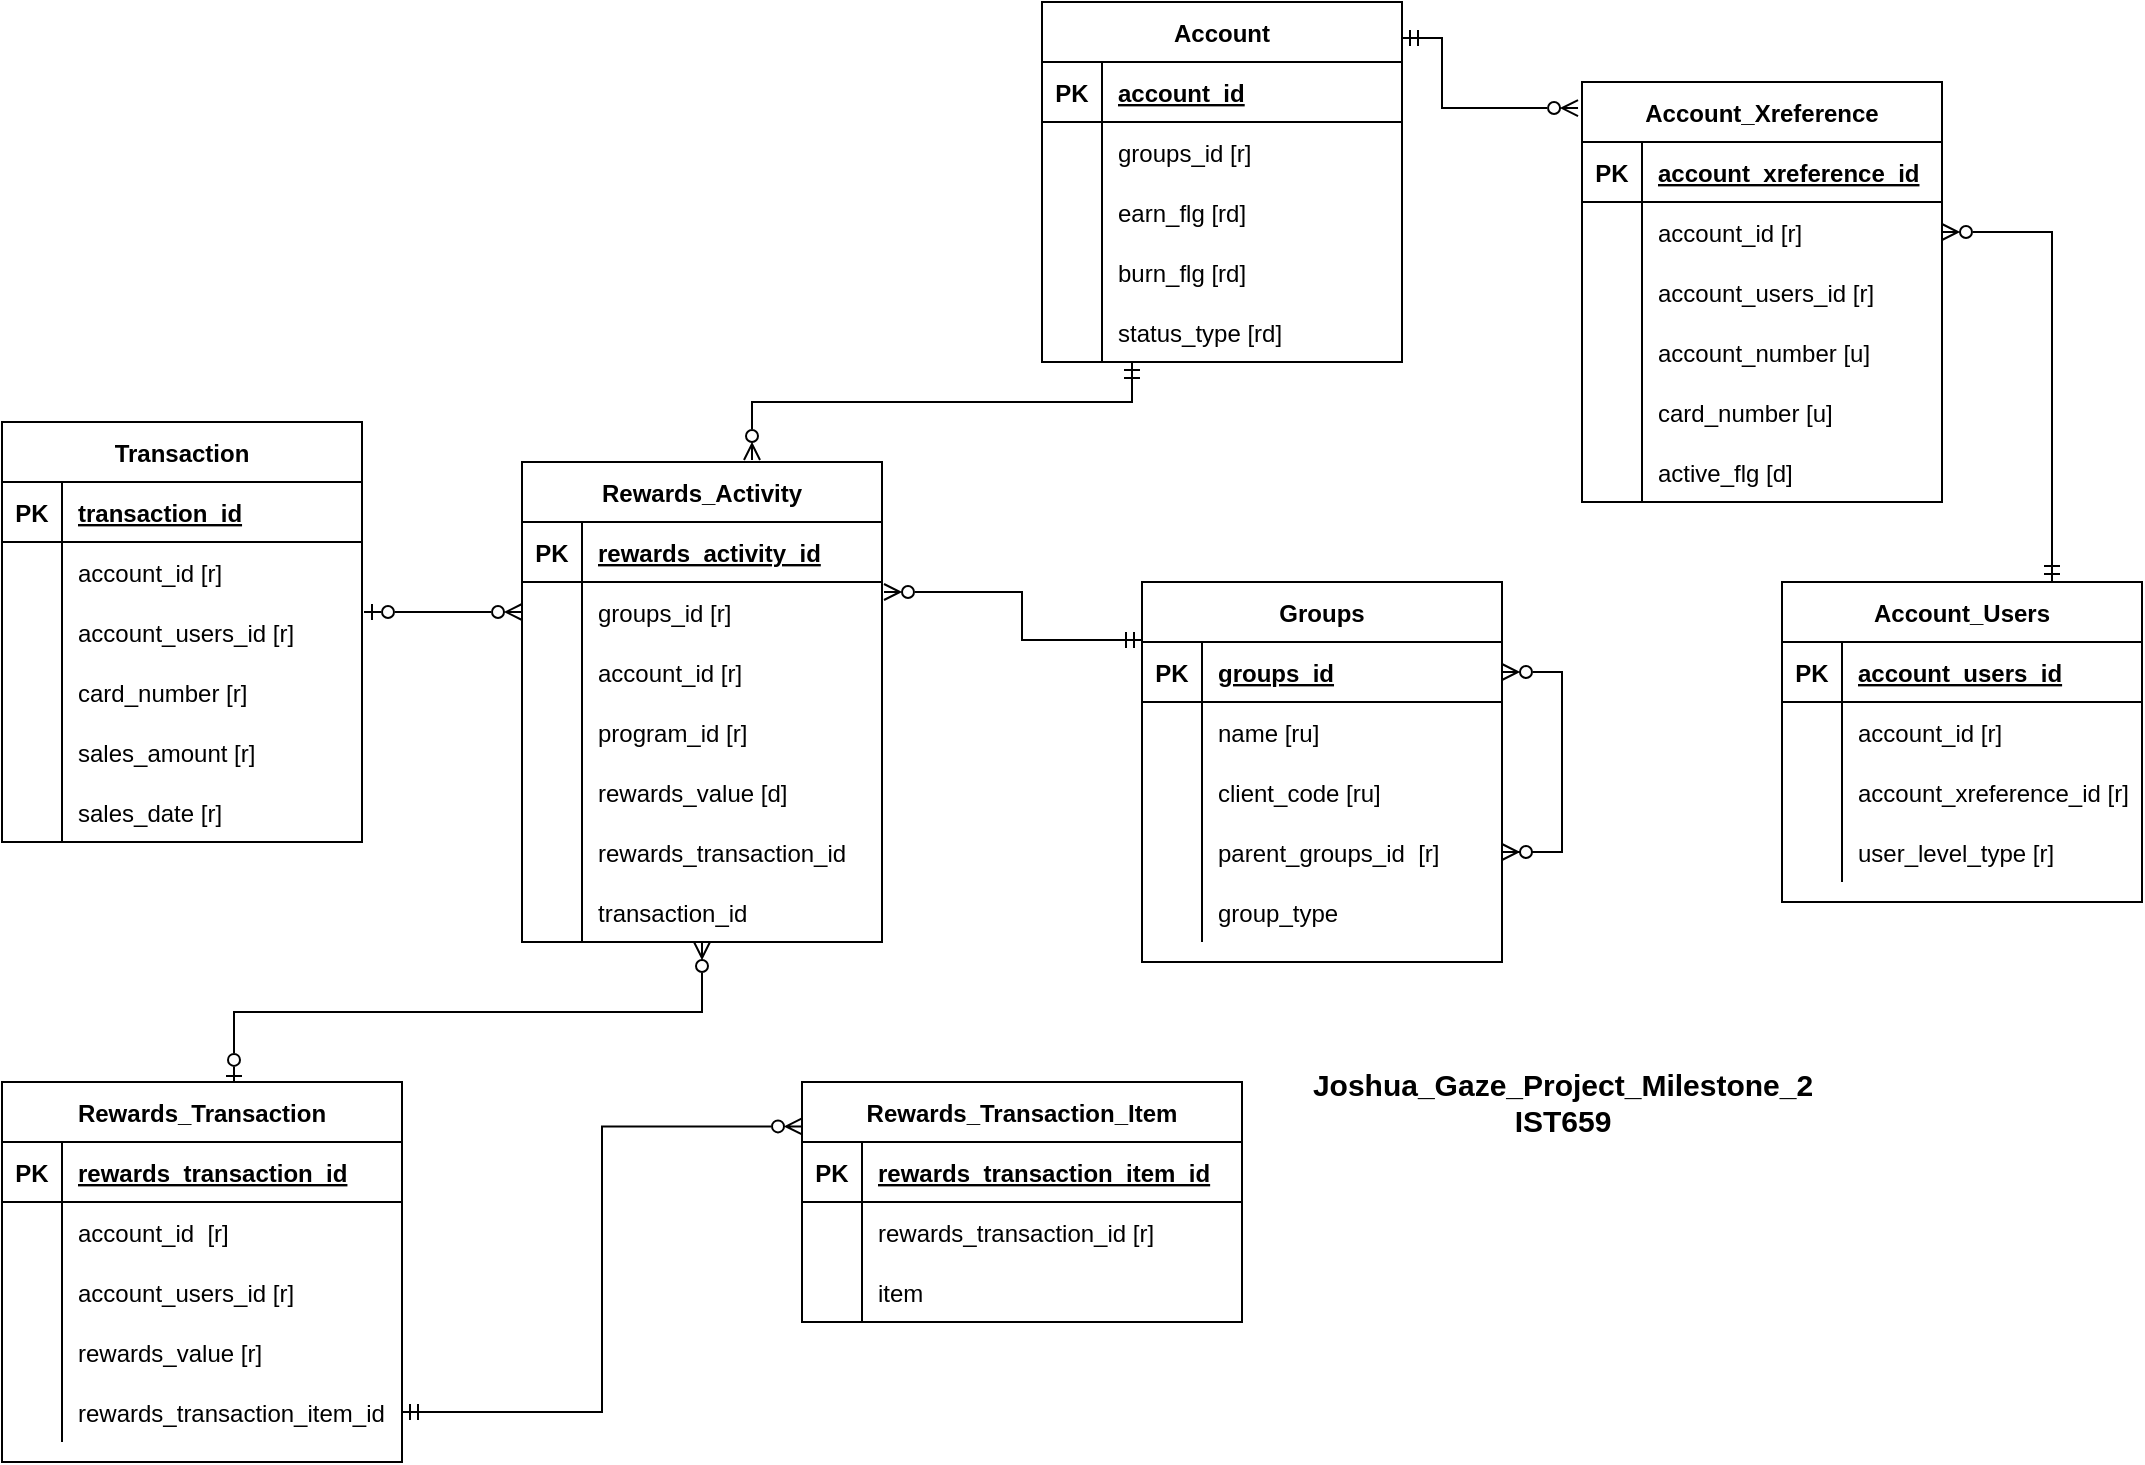<mxfile version="15.8.4" type="device"><diagram id="8ypoGXmqEYEd6X6MAtS0" name="Page-1"><mxGraphModel dx="1342" dy="865" grid="1" gridSize="10" guides="1" tooltips="1" connect="1" arrows="1" fold="1" page="1" pageScale="1" pageWidth="850" pageHeight="1100" math="0" shadow="0"><root><mxCell id="0"/><mxCell id="1" parent="0"/><mxCell id="x1ACaGjvPJFU0tfeUVuI-43" style="edgeStyle=orthogonalEdgeStyle;rounded=0;jumpStyle=none;jumpSize=6;orthogonalLoop=1;jettySize=auto;html=1;entryX=0.25;entryY=1;entryDx=0;entryDy=0;startArrow=ERzeroToMany;startFill=0;endArrow=ERmandOne;endFill=0;sourcePerimeterSpacing=1;targetPerimeterSpacing=1;" parent="1" source="bxrHmoX-IVxCXgc3zIe9-1" target="bxrHmoX-IVxCXgc3zIe9-40" edge="1"><mxGeometry relative="1" as="geometry"><Array as="points"><mxPoint x="735" y="270"/><mxPoint x="925" y="270"/></Array></mxGeometry></mxCell><mxCell id="bxrHmoX-IVxCXgc3zIe9-1" value="Rewards_Activity" style="shape=table;startSize=30;container=1;collapsible=1;childLayout=tableLayout;fixedRows=1;rowLines=0;fontStyle=1;align=center;resizeLast=1;" parent="1" vertex="1"><mxGeometry x="620" y="300" width="180" height="240" as="geometry"/></mxCell><mxCell id="bxrHmoX-IVxCXgc3zIe9-2" value="" style="shape=partialRectangle;collapsible=0;dropTarget=0;pointerEvents=0;fillColor=none;top=0;left=0;bottom=1;right=0;points=[[0,0.5],[1,0.5]];portConstraint=eastwest;" parent="bxrHmoX-IVxCXgc3zIe9-1" vertex="1"><mxGeometry y="30" width="180" height="30" as="geometry"/></mxCell><mxCell id="bxrHmoX-IVxCXgc3zIe9-3" value="PK" style="shape=partialRectangle;connectable=0;fillColor=none;top=0;left=0;bottom=0;right=0;fontStyle=1;overflow=hidden;" parent="bxrHmoX-IVxCXgc3zIe9-2" vertex="1"><mxGeometry width="30" height="30" as="geometry"><mxRectangle width="30" height="30" as="alternateBounds"/></mxGeometry></mxCell><mxCell id="bxrHmoX-IVxCXgc3zIe9-4" value="rewards_activity_id" style="shape=partialRectangle;connectable=0;fillColor=none;top=0;left=0;bottom=0;right=0;align=left;spacingLeft=6;fontStyle=5;overflow=hidden;" parent="bxrHmoX-IVxCXgc3zIe9-2" vertex="1"><mxGeometry x="30" width="150" height="30" as="geometry"><mxRectangle width="150" height="30" as="alternateBounds"/></mxGeometry></mxCell><mxCell id="bxrHmoX-IVxCXgc3zIe9-5" value="" style="shape=partialRectangle;collapsible=0;dropTarget=0;pointerEvents=0;fillColor=none;top=0;left=0;bottom=0;right=0;points=[[0,0.5],[1,0.5]];portConstraint=eastwest;" parent="bxrHmoX-IVxCXgc3zIe9-1" vertex="1"><mxGeometry y="60" width="180" height="30" as="geometry"/></mxCell><mxCell id="bxrHmoX-IVxCXgc3zIe9-6" value="" style="shape=partialRectangle;connectable=0;fillColor=none;top=0;left=0;bottom=0;right=0;editable=1;overflow=hidden;" parent="bxrHmoX-IVxCXgc3zIe9-5" vertex="1"><mxGeometry width="30" height="30" as="geometry"><mxRectangle width="30" height="30" as="alternateBounds"/></mxGeometry></mxCell><mxCell id="bxrHmoX-IVxCXgc3zIe9-7" value="groups_id [r]" style="shape=partialRectangle;connectable=0;fillColor=none;top=0;left=0;bottom=0;right=0;align=left;spacingLeft=6;overflow=hidden;" parent="bxrHmoX-IVxCXgc3zIe9-5" vertex="1"><mxGeometry x="30" width="150" height="30" as="geometry"><mxRectangle width="150" height="30" as="alternateBounds"/></mxGeometry></mxCell><mxCell id="bxrHmoX-IVxCXgc3zIe9-8" value="" style="shape=partialRectangle;collapsible=0;dropTarget=0;pointerEvents=0;fillColor=none;top=0;left=0;bottom=0;right=0;points=[[0,0.5],[1,0.5]];portConstraint=eastwest;" parent="bxrHmoX-IVxCXgc3zIe9-1" vertex="1"><mxGeometry y="90" width="180" height="30" as="geometry"/></mxCell><mxCell id="bxrHmoX-IVxCXgc3zIe9-9" value="" style="shape=partialRectangle;connectable=0;fillColor=none;top=0;left=0;bottom=0;right=0;editable=1;overflow=hidden;" parent="bxrHmoX-IVxCXgc3zIe9-8" vertex="1"><mxGeometry width="30" height="30" as="geometry"><mxRectangle width="30" height="30" as="alternateBounds"/></mxGeometry></mxCell><mxCell id="bxrHmoX-IVxCXgc3zIe9-10" value="account_id [r]" style="shape=partialRectangle;connectable=0;fillColor=none;top=0;left=0;bottom=0;right=0;align=left;spacingLeft=6;overflow=hidden;" parent="bxrHmoX-IVxCXgc3zIe9-8" vertex="1"><mxGeometry x="30" width="150" height="30" as="geometry"><mxRectangle width="150" height="30" as="alternateBounds"/></mxGeometry></mxCell><mxCell id="bxrHmoX-IVxCXgc3zIe9-11" value="" style="shape=partialRectangle;collapsible=0;dropTarget=0;pointerEvents=0;fillColor=none;top=0;left=0;bottom=0;right=0;points=[[0,0.5],[1,0.5]];portConstraint=eastwest;" parent="bxrHmoX-IVxCXgc3zIe9-1" vertex="1"><mxGeometry y="120" width="180" height="30" as="geometry"/></mxCell><mxCell id="bxrHmoX-IVxCXgc3zIe9-12" value="" style="shape=partialRectangle;connectable=0;fillColor=none;top=0;left=0;bottom=0;right=0;editable=1;overflow=hidden;" parent="bxrHmoX-IVxCXgc3zIe9-11" vertex="1"><mxGeometry width="30" height="30" as="geometry"><mxRectangle width="30" height="30" as="alternateBounds"/></mxGeometry></mxCell><mxCell id="bxrHmoX-IVxCXgc3zIe9-13" value="program_id [r]" style="shape=partialRectangle;connectable=0;fillColor=none;top=0;left=0;bottom=0;right=0;align=left;spacingLeft=6;overflow=hidden;" parent="bxrHmoX-IVxCXgc3zIe9-11" vertex="1"><mxGeometry x="30" width="150" height="30" as="geometry"><mxRectangle width="150" height="30" as="alternateBounds"/></mxGeometry></mxCell><mxCell id="bxrHmoX-IVxCXgc3zIe9-146" value="" style="shape=partialRectangle;collapsible=0;dropTarget=0;pointerEvents=0;fillColor=none;top=0;left=0;bottom=0;right=0;points=[[0,0.5],[1,0.5]];portConstraint=eastwest;" parent="bxrHmoX-IVxCXgc3zIe9-1" vertex="1"><mxGeometry y="150" width="180" height="30" as="geometry"/></mxCell><mxCell id="bxrHmoX-IVxCXgc3zIe9-147" value="" style="shape=partialRectangle;connectable=0;fillColor=none;top=0;left=0;bottom=0;right=0;editable=1;overflow=hidden;" parent="bxrHmoX-IVxCXgc3zIe9-146" vertex="1"><mxGeometry width="30" height="30" as="geometry"><mxRectangle width="30" height="30" as="alternateBounds"/></mxGeometry></mxCell><mxCell id="bxrHmoX-IVxCXgc3zIe9-148" value="rewards_value [d]" style="shape=partialRectangle;connectable=0;fillColor=none;top=0;left=0;bottom=0;right=0;align=left;spacingLeft=6;overflow=hidden;" parent="bxrHmoX-IVxCXgc3zIe9-146" vertex="1"><mxGeometry x="30" width="150" height="30" as="geometry"><mxRectangle width="150" height="30" as="alternateBounds"/></mxGeometry></mxCell><mxCell id="bxrHmoX-IVxCXgc3zIe9-149" value="" style="shape=partialRectangle;collapsible=0;dropTarget=0;pointerEvents=0;fillColor=none;top=0;left=0;bottom=0;right=0;points=[[0,0.5],[1,0.5]];portConstraint=eastwest;" parent="bxrHmoX-IVxCXgc3zIe9-1" vertex="1"><mxGeometry y="180" width="180" height="30" as="geometry"/></mxCell><mxCell id="bxrHmoX-IVxCXgc3zIe9-150" value="" style="shape=partialRectangle;connectable=0;fillColor=none;top=0;left=0;bottom=0;right=0;editable=1;overflow=hidden;" parent="bxrHmoX-IVxCXgc3zIe9-149" vertex="1"><mxGeometry width="30" height="30" as="geometry"><mxRectangle width="30" height="30" as="alternateBounds"/></mxGeometry></mxCell><mxCell id="bxrHmoX-IVxCXgc3zIe9-151" value="rewards_transaction_id" style="shape=partialRectangle;connectable=0;fillColor=none;top=0;left=0;bottom=0;right=0;align=left;spacingLeft=6;overflow=hidden;" parent="bxrHmoX-IVxCXgc3zIe9-149" vertex="1"><mxGeometry x="30" width="150" height="30" as="geometry"><mxRectangle width="150" height="30" as="alternateBounds"/></mxGeometry></mxCell><mxCell id="bxrHmoX-IVxCXgc3zIe9-152" value="" style="shape=partialRectangle;collapsible=0;dropTarget=0;pointerEvents=0;fillColor=none;top=0;left=0;bottom=0;right=0;points=[[0,0.5],[1,0.5]];portConstraint=eastwest;" parent="bxrHmoX-IVxCXgc3zIe9-1" vertex="1"><mxGeometry y="210" width="180" height="30" as="geometry"/></mxCell><mxCell id="bxrHmoX-IVxCXgc3zIe9-153" value="" style="shape=partialRectangle;connectable=0;fillColor=none;top=0;left=0;bottom=0;right=0;editable=1;overflow=hidden;" parent="bxrHmoX-IVxCXgc3zIe9-152" vertex="1"><mxGeometry width="30" height="30" as="geometry"><mxRectangle width="30" height="30" as="alternateBounds"/></mxGeometry></mxCell><mxCell id="bxrHmoX-IVxCXgc3zIe9-154" value="transaction_id" style="shape=partialRectangle;connectable=0;fillColor=none;top=0;left=0;bottom=0;right=0;align=left;spacingLeft=6;overflow=hidden;" parent="bxrHmoX-IVxCXgc3zIe9-152" vertex="1"><mxGeometry x="30" width="150" height="30" as="geometry"><mxRectangle width="150" height="30" as="alternateBounds"/></mxGeometry></mxCell><mxCell id="bxrHmoX-IVxCXgc3zIe9-14" value="Groups" style="shape=table;startSize=30;container=1;collapsible=1;childLayout=tableLayout;fixedRows=1;rowLines=0;fontStyle=1;align=center;resizeLast=1;" parent="1" vertex="1"><mxGeometry x="930" y="360" width="180" height="190" as="geometry"><mxRectangle x="70" y="350" width="80" height="30" as="alternateBounds"/></mxGeometry></mxCell><mxCell id="bxrHmoX-IVxCXgc3zIe9-15" value="" style="shape=partialRectangle;collapsible=0;dropTarget=0;pointerEvents=0;fillColor=none;top=0;left=0;bottom=1;right=0;points=[[0,0.5],[1,0.5]];portConstraint=eastwest;" parent="bxrHmoX-IVxCXgc3zIe9-14" vertex="1"><mxGeometry y="30" width="180" height="30" as="geometry"/></mxCell><mxCell id="bxrHmoX-IVxCXgc3zIe9-16" value="PK" style="shape=partialRectangle;connectable=0;fillColor=none;top=0;left=0;bottom=0;right=0;fontStyle=1;overflow=hidden;" parent="bxrHmoX-IVxCXgc3zIe9-15" vertex="1"><mxGeometry width="30" height="30" as="geometry"><mxRectangle width="30" height="30" as="alternateBounds"/></mxGeometry></mxCell><mxCell id="bxrHmoX-IVxCXgc3zIe9-17" value="groups_id" style="shape=partialRectangle;connectable=0;fillColor=none;top=0;left=0;bottom=0;right=0;align=left;spacingLeft=6;fontStyle=5;overflow=hidden;" parent="bxrHmoX-IVxCXgc3zIe9-15" vertex="1"><mxGeometry x="30" width="150" height="30" as="geometry"><mxRectangle width="150" height="30" as="alternateBounds"/></mxGeometry></mxCell><mxCell id="bxrHmoX-IVxCXgc3zIe9-18" value="" style="shape=partialRectangle;collapsible=0;dropTarget=0;pointerEvents=0;fillColor=none;top=0;left=0;bottom=0;right=0;points=[[0,0.5],[1,0.5]];portConstraint=eastwest;" parent="bxrHmoX-IVxCXgc3zIe9-14" vertex="1"><mxGeometry y="60" width="180" height="30" as="geometry"/></mxCell><mxCell id="bxrHmoX-IVxCXgc3zIe9-19" value="" style="shape=partialRectangle;connectable=0;fillColor=none;top=0;left=0;bottom=0;right=0;editable=1;overflow=hidden;" parent="bxrHmoX-IVxCXgc3zIe9-18" vertex="1"><mxGeometry width="30" height="30" as="geometry"><mxRectangle width="30" height="30" as="alternateBounds"/></mxGeometry></mxCell><mxCell id="bxrHmoX-IVxCXgc3zIe9-20" value="name [ru]" style="shape=partialRectangle;connectable=0;fillColor=none;top=0;left=0;bottom=0;right=0;align=left;spacingLeft=6;overflow=hidden;" parent="bxrHmoX-IVxCXgc3zIe9-18" vertex="1"><mxGeometry x="30" width="150" height="30" as="geometry"><mxRectangle width="150" height="30" as="alternateBounds"/></mxGeometry></mxCell><mxCell id="bxrHmoX-IVxCXgc3zIe9-21" value="" style="shape=partialRectangle;collapsible=0;dropTarget=0;pointerEvents=0;fillColor=none;top=0;left=0;bottom=0;right=0;points=[[0,0.5],[1,0.5]];portConstraint=eastwest;" parent="bxrHmoX-IVxCXgc3zIe9-14" vertex="1"><mxGeometry y="90" width="180" height="30" as="geometry"/></mxCell><mxCell id="bxrHmoX-IVxCXgc3zIe9-22" value="" style="shape=partialRectangle;connectable=0;fillColor=none;top=0;left=0;bottom=0;right=0;editable=1;overflow=hidden;" parent="bxrHmoX-IVxCXgc3zIe9-21" vertex="1"><mxGeometry width="30" height="30" as="geometry"><mxRectangle width="30" height="30" as="alternateBounds"/></mxGeometry></mxCell><mxCell id="bxrHmoX-IVxCXgc3zIe9-23" value="client_code [ru]" style="shape=partialRectangle;connectable=0;fillColor=none;top=0;left=0;bottom=0;right=0;align=left;spacingLeft=6;overflow=hidden;" parent="bxrHmoX-IVxCXgc3zIe9-21" vertex="1"><mxGeometry x="30" width="150" height="30" as="geometry"><mxRectangle width="150" height="30" as="alternateBounds"/></mxGeometry></mxCell><mxCell id="bxrHmoX-IVxCXgc3zIe9-139" value="" style="shape=partialRectangle;collapsible=0;dropTarget=0;pointerEvents=0;fillColor=none;top=0;left=0;bottom=0;right=0;points=[[0,0.5],[1,0.5]];portConstraint=eastwest;" parent="bxrHmoX-IVxCXgc3zIe9-14" vertex="1"><mxGeometry y="120" width="180" height="30" as="geometry"/></mxCell><mxCell id="bxrHmoX-IVxCXgc3zIe9-140" value="" style="shape=partialRectangle;connectable=0;fillColor=none;top=0;left=0;bottom=0;right=0;editable=1;overflow=hidden;" parent="bxrHmoX-IVxCXgc3zIe9-139" vertex="1"><mxGeometry width="30" height="30" as="geometry"><mxRectangle width="30" height="30" as="alternateBounds"/></mxGeometry></mxCell><mxCell id="bxrHmoX-IVxCXgc3zIe9-141" value="parent_groups_id  [r]" style="shape=partialRectangle;connectable=0;fillColor=none;top=0;left=0;bottom=0;right=0;align=left;spacingLeft=6;overflow=hidden;" parent="bxrHmoX-IVxCXgc3zIe9-139" vertex="1"><mxGeometry x="30" width="150" height="30" as="geometry"><mxRectangle width="150" height="30" as="alternateBounds"/></mxGeometry></mxCell><mxCell id="bxrHmoX-IVxCXgc3zIe9-174" style="edgeStyle=orthogonalEdgeStyle;rounded=0;orthogonalLoop=1;jettySize=auto;html=1;exitX=1;exitY=0.5;exitDx=0;exitDy=0;startArrow=ERzeroToMany;startFill=1;endArrow=ERzeroToMany;endFill=0;entryX=1;entryY=0.5;entryDx=0;entryDy=0;" parent="bxrHmoX-IVxCXgc3zIe9-14" source="bxrHmoX-IVxCXgc3zIe9-139" target="bxrHmoX-IVxCXgc3zIe9-15" edge="1"><mxGeometry relative="1" as="geometry"><mxPoint y="60" as="targetPoint"/><Array as="points"><mxPoint x="210" y="135"/><mxPoint x="210" y="45"/></Array></mxGeometry></mxCell><mxCell id="bxrHmoX-IVxCXgc3zIe9-183" value="" style="shape=partialRectangle;collapsible=0;dropTarget=0;pointerEvents=0;fillColor=none;top=0;left=0;bottom=0;right=0;points=[[0,0.5],[1,0.5]];portConstraint=eastwest;" parent="bxrHmoX-IVxCXgc3zIe9-14" vertex="1"><mxGeometry y="150" width="180" height="30" as="geometry"/></mxCell><mxCell id="bxrHmoX-IVxCXgc3zIe9-184" value="" style="shape=partialRectangle;connectable=0;fillColor=none;top=0;left=0;bottom=0;right=0;editable=1;overflow=hidden;" parent="bxrHmoX-IVxCXgc3zIe9-183" vertex="1"><mxGeometry width="30" height="30" as="geometry"><mxRectangle width="30" height="30" as="alternateBounds"/></mxGeometry></mxCell><mxCell id="bxrHmoX-IVxCXgc3zIe9-185" value="group_type" style="shape=partialRectangle;connectable=0;fillColor=none;top=0;left=0;bottom=0;right=0;align=left;spacingLeft=6;overflow=hidden;" parent="bxrHmoX-IVxCXgc3zIe9-183" vertex="1"><mxGeometry x="30" width="150" height="30" as="geometry"><mxRectangle width="150" height="30" as="alternateBounds"/></mxGeometry></mxCell><mxCell id="x1ACaGjvPJFU0tfeUVuI-2" style="edgeStyle=orthogonalEdgeStyle;rounded=0;jumpStyle=none;jumpSize=6;orthogonalLoop=1;jettySize=auto;html=1;entryX=0;entryY=0.5;entryDx=0;entryDy=0;sourcePerimeterSpacing=1;targetPerimeterSpacing=1;endArrow=ERzeroToMany;endFill=0;startArrow=ERzeroToOne;startFill=0;" parent="1" source="bxrHmoX-IVxCXgc3zIe9-27" target="bxrHmoX-IVxCXgc3zIe9-5" edge="1"><mxGeometry relative="1" as="geometry"><Array as="points"><mxPoint x="440" y="395"/></Array></mxGeometry></mxCell><mxCell id="bxrHmoX-IVxCXgc3zIe9-27" value="Transaction" style="shape=table;startSize=30;container=1;collapsible=1;childLayout=tableLayout;fixedRows=1;rowLines=0;fontStyle=1;align=center;resizeLast=1;" parent="1" vertex="1"><mxGeometry x="360" y="280" width="180" height="210" as="geometry"><mxRectangle x="270" y="80" width="100" height="30" as="alternateBounds"/></mxGeometry></mxCell><mxCell id="bxrHmoX-IVxCXgc3zIe9-28" value="" style="shape=partialRectangle;collapsible=0;dropTarget=0;pointerEvents=0;fillColor=none;top=0;left=0;bottom=1;right=0;points=[[0,0.5],[1,0.5]];portConstraint=eastwest;" parent="bxrHmoX-IVxCXgc3zIe9-27" vertex="1"><mxGeometry y="30" width="180" height="30" as="geometry"/></mxCell><mxCell id="bxrHmoX-IVxCXgc3zIe9-29" value="PK" style="shape=partialRectangle;connectable=0;fillColor=none;top=0;left=0;bottom=0;right=0;fontStyle=1;overflow=hidden;" parent="bxrHmoX-IVxCXgc3zIe9-28" vertex="1"><mxGeometry width="30" height="30" as="geometry"><mxRectangle width="30" height="30" as="alternateBounds"/></mxGeometry></mxCell><mxCell id="bxrHmoX-IVxCXgc3zIe9-30" value="transaction_id" style="shape=partialRectangle;connectable=0;fillColor=none;top=0;left=0;bottom=0;right=0;align=left;spacingLeft=6;fontStyle=5;overflow=hidden;" parent="bxrHmoX-IVxCXgc3zIe9-28" vertex="1"><mxGeometry x="30" width="150" height="30" as="geometry"><mxRectangle width="150" height="30" as="alternateBounds"/></mxGeometry></mxCell><mxCell id="bxrHmoX-IVxCXgc3zIe9-31" value="" style="shape=partialRectangle;collapsible=0;dropTarget=0;pointerEvents=0;fillColor=none;top=0;left=0;bottom=0;right=0;points=[[0,0.5],[1,0.5]];portConstraint=eastwest;" parent="bxrHmoX-IVxCXgc3zIe9-27" vertex="1"><mxGeometry y="60" width="180" height="30" as="geometry"/></mxCell><mxCell id="bxrHmoX-IVxCXgc3zIe9-32" value="" style="shape=partialRectangle;connectable=0;fillColor=none;top=0;left=0;bottom=0;right=0;editable=1;overflow=hidden;" parent="bxrHmoX-IVxCXgc3zIe9-31" vertex="1"><mxGeometry width="30" height="30" as="geometry"><mxRectangle width="30" height="30" as="alternateBounds"/></mxGeometry></mxCell><mxCell id="bxrHmoX-IVxCXgc3zIe9-33" value="account_id [r]" style="shape=partialRectangle;connectable=0;fillColor=none;top=0;left=0;bottom=0;right=0;align=left;spacingLeft=6;overflow=hidden;" parent="bxrHmoX-IVxCXgc3zIe9-31" vertex="1"><mxGeometry x="30" width="150" height="30" as="geometry"><mxRectangle width="150" height="30" as="alternateBounds"/></mxGeometry></mxCell><mxCell id="bxrHmoX-IVxCXgc3zIe9-189" value="" style="shape=partialRectangle;collapsible=0;dropTarget=0;pointerEvents=0;fillColor=none;top=0;left=0;bottom=0;right=0;points=[[0,0.5],[1,0.5]];portConstraint=eastwest;" parent="bxrHmoX-IVxCXgc3zIe9-27" vertex="1"><mxGeometry y="90" width="180" height="30" as="geometry"/></mxCell><mxCell id="bxrHmoX-IVxCXgc3zIe9-190" value="" style="shape=partialRectangle;connectable=0;fillColor=none;top=0;left=0;bottom=0;right=0;editable=1;overflow=hidden;" parent="bxrHmoX-IVxCXgc3zIe9-189" vertex="1"><mxGeometry width="30" height="30" as="geometry"><mxRectangle width="30" height="30" as="alternateBounds"/></mxGeometry></mxCell><mxCell id="bxrHmoX-IVxCXgc3zIe9-191" value="account_users_id [r]" style="shape=partialRectangle;connectable=0;fillColor=none;top=0;left=0;bottom=0;right=0;align=left;spacingLeft=6;overflow=hidden;" parent="bxrHmoX-IVxCXgc3zIe9-189" vertex="1"><mxGeometry x="30" width="150" height="30" as="geometry"><mxRectangle width="150" height="30" as="alternateBounds"/></mxGeometry></mxCell><mxCell id="bxrHmoX-IVxCXgc3zIe9-34" value="" style="shape=partialRectangle;collapsible=0;dropTarget=0;pointerEvents=0;fillColor=none;top=0;left=0;bottom=0;right=0;points=[[0,0.5],[1,0.5]];portConstraint=eastwest;" parent="bxrHmoX-IVxCXgc3zIe9-27" vertex="1"><mxGeometry y="120" width="180" height="30" as="geometry"/></mxCell><mxCell id="bxrHmoX-IVxCXgc3zIe9-35" value="" style="shape=partialRectangle;connectable=0;fillColor=none;top=0;left=0;bottom=0;right=0;editable=1;overflow=hidden;" parent="bxrHmoX-IVxCXgc3zIe9-34" vertex="1"><mxGeometry width="30" height="30" as="geometry"><mxRectangle width="30" height="30" as="alternateBounds"/></mxGeometry></mxCell><mxCell id="bxrHmoX-IVxCXgc3zIe9-36" value="card_number [r]" style="shape=partialRectangle;connectable=0;fillColor=none;top=0;left=0;bottom=0;right=0;align=left;spacingLeft=6;overflow=hidden;" parent="bxrHmoX-IVxCXgc3zIe9-34" vertex="1"><mxGeometry x="30" width="150" height="30" as="geometry"><mxRectangle width="150" height="30" as="alternateBounds"/></mxGeometry></mxCell><mxCell id="bxrHmoX-IVxCXgc3zIe9-37" value="" style="shape=partialRectangle;collapsible=0;dropTarget=0;pointerEvents=0;fillColor=none;top=0;left=0;bottom=0;right=0;points=[[0,0.5],[1,0.5]];portConstraint=eastwest;" parent="bxrHmoX-IVxCXgc3zIe9-27" vertex="1"><mxGeometry y="150" width="180" height="30" as="geometry"/></mxCell><mxCell id="bxrHmoX-IVxCXgc3zIe9-38" value="" style="shape=partialRectangle;connectable=0;fillColor=none;top=0;left=0;bottom=0;right=0;editable=1;overflow=hidden;" parent="bxrHmoX-IVxCXgc3zIe9-37" vertex="1"><mxGeometry width="30" height="30" as="geometry"><mxRectangle width="30" height="30" as="alternateBounds"/></mxGeometry></mxCell><mxCell id="bxrHmoX-IVxCXgc3zIe9-39" value="sales_amount [r]" style="shape=partialRectangle;connectable=0;fillColor=none;top=0;left=0;bottom=0;right=0;align=left;spacingLeft=6;overflow=hidden;" parent="bxrHmoX-IVxCXgc3zIe9-37" vertex="1"><mxGeometry x="30" width="150" height="30" as="geometry"><mxRectangle width="150" height="30" as="alternateBounds"/></mxGeometry></mxCell><mxCell id="bxrHmoX-IVxCXgc3zIe9-155" value="" style="shape=partialRectangle;collapsible=0;dropTarget=0;pointerEvents=0;fillColor=none;top=0;left=0;bottom=0;right=0;points=[[0,0.5],[1,0.5]];portConstraint=eastwest;" parent="bxrHmoX-IVxCXgc3zIe9-27" vertex="1"><mxGeometry y="180" width="180" height="30" as="geometry"/></mxCell><mxCell id="bxrHmoX-IVxCXgc3zIe9-156" value="" style="shape=partialRectangle;connectable=0;fillColor=none;top=0;left=0;bottom=0;right=0;editable=1;overflow=hidden;" parent="bxrHmoX-IVxCXgc3zIe9-155" vertex="1"><mxGeometry width="30" height="30" as="geometry"><mxRectangle width="30" height="30" as="alternateBounds"/></mxGeometry></mxCell><mxCell id="bxrHmoX-IVxCXgc3zIe9-157" value="sales_date [r]" style="shape=partialRectangle;connectable=0;fillColor=none;top=0;left=0;bottom=0;right=0;align=left;spacingLeft=6;overflow=hidden;" parent="bxrHmoX-IVxCXgc3zIe9-155" vertex="1"><mxGeometry x="30" width="150" height="30" as="geometry"><mxRectangle width="150" height="30" as="alternateBounds"/></mxGeometry></mxCell><mxCell id="bxrHmoX-IVxCXgc3zIe9-40" value="Account" style="shape=table;startSize=30;container=1;collapsible=1;childLayout=tableLayout;fixedRows=1;rowLines=0;fontStyle=1;align=center;resizeLast=1;" parent="1" vertex="1"><mxGeometry x="880" y="70" width="180" height="180" as="geometry"><mxRectangle x="530" y="90" width="80" height="30" as="alternateBounds"/></mxGeometry></mxCell><mxCell id="bxrHmoX-IVxCXgc3zIe9-41" value="" style="shape=partialRectangle;collapsible=0;dropTarget=0;pointerEvents=0;fillColor=none;top=0;left=0;bottom=1;right=0;points=[[0,0.5],[1,0.5]];portConstraint=eastwest;" parent="bxrHmoX-IVxCXgc3zIe9-40" vertex="1"><mxGeometry y="30" width="180" height="30" as="geometry"/></mxCell><mxCell id="bxrHmoX-IVxCXgc3zIe9-42" value="PK" style="shape=partialRectangle;connectable=0;fillColor=none;top=0;left=0;bottom=0;right=0;fontStyle=1;overflow=hidden;" parent="bxrHmoX-IVxCXgc3zIe9-41" vertex="1"><mxGeometry width="30" height="30" as="geometry"><mxRectangle width="30" height="30" as="alternateBounds"/></mxGeometry></mxCell><mxCell id="bxrHmoX-IVxCXgc3zIe9-43" value="account_id" style="shape=partialRectangle;connectable=0;fillColor=none;top=0;left=0;bottom=0;right=0;align=left;spacingLeft=6;fontStyle=5;overflow=hidden;" parent="bxrHmoX-IVxCXgc3zIe9-41" vertex="1"><mxGeometry x="30" width="150" height="30" as="geometry"><mxRectangle width="150" height="30" as="alternateBounds"/></mxGeometry></mxCell><mxCell id="bxrHmoX-IVxCXgc3zIe9-44" value="" style="shape=partialRectangle;collapsible=0;dropTarget=0;pointerEvents=0;fillColor=none;top=0;left=0;bottom=0;right=0;points=[[0,0.5],[1,0.5]];portConstraint=eastwest;" parent="bxrHmoX-IVxCXgc3zIe9-40" vertex="1"><mxGeometry y="60" width="180" height="30" as="geometry"/></mxCell><mxCell id="bxrHmoX-IVxCXgc3zIe9-45" value="" style="shape=partialRectangle;connectable=0;fillColor=none;top=0;left=0;bottom=0;right=0;editable=1;overflow=hidden;" parent="bxrHmoX-IVxCXgc3zIe9-44" vertex="1"><mxGeometry width="30" height="30" as="geometry"><mxRectangle width="30" height="30" as="alternateBounds"/></mxGeometry></mxCell><mxCell id="bxrHmoX-IVxCXgc3zIe9-46" value="groups_id [r]" style="shape=partialRectangle;connectable=0;fillColor=none;top=0;left=0;bottom=0;right=0;align=left;spacingLeft=6;overflow=hidden;" parent="bxrHmoX-IVxCXgc3zIe9-44" vertex="1"><mxGeometry x="30" width="150" height="30" as="geometry"><mxRectangle width="150" height="30" as="alternateBounds"/></mxGeometry></mxCell><mxCell id="bxrHmoX-IVxCXgc3zIe9-47" value="" style="shape=partialRectangle;collapsible=0;dropTarget=0;pointerEvents=0;fillColor=none;top=0;left=0;bottom=0;right=0;points=[[0,0.5],[1,0.5]];portConstraint=eastwest;" parent="bxrHmoX-IVxCXgc3zIe9-40" vertex="1"><mxGeometry y="90" width="180" height="30" as="geometry"/></mxCell><mxCell id="bxrHmoX-IVxCXgc3zIe9-48" value="" style="shape=partialRectangle;connectable=0;fillColor=none;top=0;left=0;bottom=0;right=0;editable=1;overflow=hidden;" parent="bxrHmoX-IVxCXgc3zIe9-47" vertex="1"><mxGeometry width="30" height="30" as="geometry"><mxRectangle width="30" height="30" as="alternateBounds"/></mxGeometry></mxCell><mxCell id="bxrHmoX-IVxCXgc3zIe9-49" value="earn_flg [rd]" style="shape=partialRectangle;connectable=0;fillColor=none;top=0;left=0;bottom=0;right=0;align=left;spacingLeft=6;overflow=hidden;" parent="bxrHmoX-IVxCXgc3zIe9-47" vertex="1"><mxGeometry x="30" width="150" height="30" as="geometry"><mxRectangle width="150" height="30" as="alternateBounds"/></mxGeometry></mxCell><mxCell id="bxrHmoX-IVxCXgc3zIe9-50" value="" style="shape=partialRectangle;collapsible=0;dropTarget=0;pointerEvents=0;fillColor=none;top=0;left=0;bottom=0;right=0;points=[[0,0.5],[1,0.5]];portConstraint=eastwest;" parent="bxrHmoX-IVxCXgc3zIe9-40" vertex="1"><mxGeometry y="120" width="180" height="30" as="geometry"/></mxCell><mxCell id="bxrHmoX-IVxCXgc3zIe9-51" value="" style="shape=partialRectangle;connectable=0;fillColor=none;top=0;left=0;bottom=0;right=0;editable=1;overflow=hidden;" parent="bxrHmoX-IVxCXgc3zIe9-50" vertex="1"><mxGeometry width="30" height="30" as="geometry"><mxRectangle width="30" height="30" as="alternateBounds"/></mxGeometry></mxCell><mxCell id="bxrHmoX-IVxCXgc3zIe9-52" value="burn_flg [rd]" style="shape=partialRectangle;connectable=0;fillColor=none;top=0;left=0;bottom=0;right=0;align=left;spacingLeft=6;overflow=hidden;" parent="bxrHmoX-IVxCXgc3zIe9-50" vertex="1"><mxGeometry x="30" width="150" height="30" as="geometry"><mxRectangle width="150" height="30" as="alternateBounds"/></mxGeometry></mxCell><mxCell id="bxrHmoX-IVxCXgc3zIe9-135" value="" style="shape=partialRectangle;collapsible=0;dropTarget=0;pointerEvents=0;fillColor=none;top=0;left=0;bottom=0;right=0;points=[[0,0.5],[1,0.5]];portConstraint=eastwest;" parent="bxrHmoX-IVxCXgc3zIe9-40" vertex="1"><mxGeometry y="150" width="180" height="30" as="geometry"/></mxCell><mxCell id="bxrHmoX-IVxCXgc3zIe9-136" value="" style="shape=partialRectangle;connectable=0;fillColor=none;top=0;left=0;bottom=0;right=0;editable=1;overflow=hidden;" parent="bxrHmoX-IVxCXgc3zIe9-135" vertex="1"><mxGeometry width="30" height="30" as="geometry"><mxRectangle width="30" height="30" as="alternateBounds"/></mxGeometry></mxCell><mxCell id="bxrHmoX-IVxCXgc3zIe9-137" value="status_type [rd]" style="shape=partialRectangle;connectable=0;fillColor=none;top=0;left=0;bottom=0;right=0;align=left;spacingLeft=6;overflow=hidden;" parent="bxrHmoX-IVxCXgc3zIe9-135" vertex="1"><mxGeometry x="30" width="150" height="30" as="geometry"><mxRectangle width="150" height="30" as="alternateBounds"/></mxGeometry></mxCell><mxCell id="x1ACaGjvPJFU0tfeUVuI-5" style="edgeStyle=orthogonalEdgeStyle;rounded=0;jumpStyle=none;jumpSize=6;orthogonalLoop=1;jettySize=auto;html=1;entryX=0.5;entryY=1;entryDx=0;entryDy=0;startArrow=ERzeroToOne;startFill=0;endArrow=ERzeroToMany;endFill=0;sourcePerimeterSpacing=1;targetPerimeterSpacing=1;exitX=0.58;exitY=0.005;exitDx=0;exitDy=0;exitPerimeter=0;" parent="1" source="bxrHmoX-IVxCXgc3zIe9-53" target="bxrHmoX-IVxCXgc3zIe9-1" edge="1"><mxGeometry relative="1" as="geometry"/></mxCell><mxCell id="bxrHmoX-IVxCXgc3zIe9-53" value="Rewards_Transaction" style="shape=table;startSize=30;container=1;collapsible=1;childLayout=tableLayout;fixedRows=1;rowLines=0;fontStyle=1;align=center;resizeLast=1;" parent="1" vertex="1"><mxGeometry x="360" y="610" width="200" height="190" as="geometry"/></mxCell><mxCell id="bxrHmoX-IVxCXgc3zIe9-54" value="" style="shape=partialRectangle;collapsible=0;dropTarget=0;pointerEvents=0;fillColor=none;top=0;left=0;bottom=1;right=0;points=[[0,0.5],[1,0.5]];portConstraint=eastwest;" parent="bxrHmoX-IVxCXgc3zIe9-53" vertex="1"><mxGeometry y="30" width="200" height="30" as="geometry"/></mxCell><mxCell id="bxrHmoX-IVxCXgc3zIe9-55" value="PK" style="shape=partialRectangle;connectable=0;fillColor=none;top=0;left=0;bottom=0;right=0;fontStyle=1;overflow=hidden;" parent="bxrHmoX-IVxCXgc3zIe9-54" vertex="1"><mxGeometry width="30" height="30" as="geometry"><mxRectangle width="30" height="30" as="alternateBounds"/></mxGeometry></mxCell><mxCell id="bxrHmoX-IVxCXgc3zIe9-56" value="rewards_transaction_id" style="shape=partialRectangle;connectable=0;fillColor=none;top=0;left=0;bottom=0;right=0;align=left;spacingLeft=6;fontStyle=5;overflow=hidden;" parent="bxrHmoX-IVxCXgc3zIe9-54" vertex="1"><mxGeometry x="30" width="170" height="30" as="geometry"><mxRectangle width="170" height="30" as="alternateBounds"/></mxGeometry></mxCell><mxCell id="bxrHmoX-IVxCXgc3zIe9-57" value="" style="shape=partialRectangle;collapsible=0;dropTarget=0;pointerEvents=0;fillColor=none;top=0;left=0;bottom=0;right=0;points=[[0,0.5],[1,0.5]];portConstraint=eastwest;" parent="bxrHmoX-IVxCXgc3zIe9-53" vertex="1"><mxGeometry y="60" width="200" height="30" as="geometry"/></mxCell><mxCell id="bxrHmoX-IVxCXgc3zIe9-58" value="" style="shape=partialRectangle;connectable=0;fillColor=none;top=0;left=0;bottom=0;right=0;editable=1;overflow=hidden;" parent="bxrHmoX-IVxCXgc3zIe9-57" vertex="1"><mxGeometry width="30" height="30" as="geometry"><mxRectangle width="30" height="30" as="alternateBounds"/></mxGeometry></mxCell><mxCell id="bxrHmoX-IVxCXgc3zIe9-59" value="account_id  [r]" style="shape=partialRectangle;connectable=0;fillColor=none;top=0;left=0;bottom=0;right=0;align=left;spacingLeft=6;overflow=hidden;" parent="bxrHmoX-IVxCXgc3zIe9-57" vertex="1"><mxGeometry x="30" width="170" height="30" as="geometry"><mxRectangle width="170" height="30" as="alternateBounds"/></mxGeometry></mxCell><mxCell id="bxrHmoX-IVxCXgc3zIe9-192" value="" style="shape=partialRectangle;collapsible=0;dropTarget=0;pointerEvents=0;fillColor=none;top=0;left=0;bottom=0;right=0;points=[[0,0.5],[1,0.5]];portConstraint=eastwest;" parent="bxrHmoX-IVxCXgc3zIe9-53" vertex="1"><mxGeometry y="90" width="200" height="30" as="geometry"/></mxCell><mxCell id="bxrHmoX-IVxCXgc3zIe9-193" value="" style="shape=partialRectangle;connectable=0;fillColor=none;top=0;left=0;bottom=0;right=0;editable=1;overflow=hidden;" parent="bxrHmoX-IVxCXgc3zIe9-192" vertex="1"><mxGeometry width="30" height="30" as="geometry"><mxRectangle width="30" height="30" as="alternateBounds"/></mxGeometry></mxCell><mxCell id="bxrHmoX-IVxCXgc3zIe9-194" value="account_users_id [r]" style="shape=partialRectangle;connectable=0;fillColor=none;top=0;left=0;bottom=0;right=0;align=left;spacingLeft=6;overflow=hidden;" parent="bxrHmoX-IVxCXgc3zIe9-192" vertex="1"><mxGeometry x="30" width="170" height="30" as="geometry"><mxRectangle width="170" height="30" as="alternateBounds"/></mxGeometry></mxCell><mxCell id="bxrHmoX-IVxCXgc3zIe9-60" value="" style="shape=partialRectangle;collapsible=0;dropTarget=0;pointerEvents=0;fillColor=none;top=0;left=0;bottom=0;right=0;points=[[0,0.5],[1,0.5]];portConstraint=eastwest;" parent="bxrHmoX-IVxCXgc3zIe9-53" vertex="1"><mxGeometry y="120" width="200" height="30" as="geometry"/></mxCell><mxCell id="bxrHmoX-IVxCXgc3zIe9-61" value="" style="shape=partialRectangle;connectable=0;fillColor=none;top=0;left=0;bottom=0;right=0;editable=1;overflow=hidden;" parent="bxrHmoX-IVxCXgc3zIe9-60" vertex="1"><mxGeometry width="30" height="30" as="geometry"><mxRectangle width="30" height="30" as="alternateBounds"/></mxGeometry></mxCell><mxCell id="bxrHmoX-IVxCXgc3zIe9-62" value="rewards_value [r]" style="shape=partialRectangle;connectable=0;fillColor=none;top=0;left=0;bottom=0;right=0;align=left;spacingLeft=6;overflow=hidden;" parent="bxrHmoX-IVxCXgc3zIe9-60" vertex="1"><mxGeometry x="30" width="170" height="30" as="geometry"><mxRectangle width="170" height="30" as="alternateBounds"/></mxGeometry></mxCell><mxCell id="bxrHmoX-IVxCXgc3zIe9-63" value="" style="shape=partialRectangle;collapsible=0;dropTarget=0;pointerEvents=0;fillColor=none;top=0;left=0;bottom=0;right=0;points=[[0,0.5],[1,0.5]];portConstraint=eastwest;" parent="bxrHmoX-IVxCXgc3zIe9-53" vertex="1"><mxGeometry y="150" width="200" height="30" as="geometry"/></mxCell><mxCell id="bxrHmoX-IVxCXgc3zIe9-64" value="" style="shape=partialRectangle;connectable=0;fillColor=none;top=0;left=0;bottom=0;right=0;editable=1;overflow=hidden;" parent="bxrHmoX-IVxCXgc3zIe9-63" vertex="1"><mxGeometry width="30" height="30" as="geometry"><mxRectangle width="30" height="30" as="alternateBounds"/></mxGeometry></mxCell><mxCell id="bxrHmoX-IVxCXgc3zIe9-65" value="rewards_transaction_item_id" style="shape=partialRectangle;connectable=0;fillColor=none;top=0;left=0;bottom=0;right=0;align=left;spacingLeft=6;overflow=hidden;" parent="bxrHmoX-IVxCXgc3zIe9-63" vertex="1"><mxGeometry x="30" width="170" height="30" as="geometry"><mxRectangle width="170" height="30" as="alternateBounds"/></mxGeometry></mxCell><mxCell id="bxrHmoX-IVxCXgc3zIe9-66" value="Rewards_Transaction_Item" style="shape=table;startSize=30;container=1;collapsible=1;childLayout=tableLayout;fixedRows=1;rowLines=0;fontStyle=1;align=center;resizeLast=1;" parent="1" vertex="1"><mxGeometry x="760" y="610" width="220" height="120" as="geometry"><mxRectangle x="615" y="640" width="190" height="30" as="alternateBounds"/></mxGeometry></mxCell><mxCell id="bxrHmoX-IVxCXgc3zIe9-67" value="" style="shape=partialRectangle;collapsible=0;dropTarget=0;pointerEvents=0;fillColor=none;top=0;left=0;bottom=1;right=0;points=[[0,0.5],[1,0.5]];portConstraint=eastwest;" parent="bxrHmoX-IVxCXgc3zIe9-66" vertex="1"><mxGeometry y="30" width="220" height="30" as="geometry"/></mxCell><mxCell id="bxrHmoX-IVxCXgc3zIe9-68" value="PK" style="shape=partialRectangle;connectable=0;fillColor=none;top=0;left=0;bottom=0;right=0;fontStyle=1;overflow=hidden;" parent="bxrHmoX-IVxCXgc3zIe9-67" vertex="1"><mxGeometry width="30" height="30" as="geometry"><mxRectangle width="30" height="30" as="alternateBounds"/></mxGeometry></mxCell><mxCell id="bxrHmoX-IVxCXgc3zIe9-69" value="rewards_transaction_item_id" style="shape=partialRectangle;connectable=0;fillColor=none;top=0;left=0;bottom=0;right=0;align=left;spacingLeft=6;fontStyle=5;overflow=hidden;" parent="bxrHmoX-IVxCXgc3zIe9-67" vertex="1"><mxGeometry x="30" width="190" height="30" as="geometry"><mxRectangle width="190" height="30" as="alternateBounds"/></mxGeometry></mxCell><mxCell id="bxrHmoX-IVxCXgc3zIe9-70" value="" style="shape=partialRectangle;collapsible=0;dropTarget=0;pointerEvents=0;fillColor=none;top=0;left=0;bottom=0;right=0;points=[[0,0.5],[1,0.5]];portConstraint=eastwest;" parent="bxrHmoX-IVxCXgc3zIe9-66" vertex="1"><mxGeometry y="60" width="220" height="30" as="geometry"/></mxCell><mxCell id="bxrHmoX-IVxCXgc3zIe9-71" value="" style="shape=partialRectangle;connectable=0;fillColor=none;top=0;left=0;bottom=0;right=0;editable=1;overflow=hidden;" parent="bxrHmoX-IVxCXgc3zIe9-70" vertex="1"><mxGeometry width="30" height="30" as="geometry"><mxRectangle width="30" height="30" as="alternateBounds"/></mxGeometry></mxCell><mxCell id="bxrHmoX-IVxCXgc3zIe9-72" value="rewards_transaction_id [r]" style="shape=partialRectangle;connectable=0;fillColor=none;top=0;left=0;bottom=0;right=0;align=left;spacingLeft=6;overflow=hidden;" parent="bxrHmoX-IVxCXgc3zIe9-70" vertex="1"><mxGeometry x="30" width="190" height="30" as="geometry"><mxRectangle width="190" height="30" as="alternateBounds"/></mxGeometry></mxCell><mxCell id="bxrHmoX-IVxCXgc3zIe9-73" value="" style="shape=partialRectangle;collapsible=0;dropTarget=0;pointerEvents=0;fillColor=none;top=0;left=0;bottom=0;right=0;points=[[0,0.5],[1,0.5]];portConstraint=eastwest;" parent="bxrHmoX-IVxCXgc3zIe9-66" vertex="1"><mxGeometry y="90" width="220" height="30" as="geometry"/></mxCell><mxCell id="bxrHmoX-IVxCXgc3zIe9-74" value="" style="shape=partialRectangle;connectable=0;fillColor=none;top=0;left=0;bottom=0;right=0;editable=1;overflow=hidden;" parent="bxrHmoX-IVxCXgc3zIe9-73" vertex="1"><mxGeometry width="30" height="30" as="geometry"><mxRectangle width="30" height="30" as="alternateBounds"/></mxGeometry></mxCell><mxCell id="bxrHmoX-IVxCXgc3zIe9-75" value="item" style="shape=partialRectangle;connectable=0;fillColor=none;top=0;left=0;bottom=0;right=0;align=left;spacingLeft=6;overflow=hidden;" parent="bxrHmoX-IVxCXgc3zIe9-73" vertex="1"><mxGeometry x="30" width="190" height="30" as="geometry"><mxRectangle width="190" height="30" as="alternateBounds"/></mxGeometry></mxCell><mxCell id="bxrHmoX-IVxCXgc3zIe9-106" value="Account_Users" style="shape=table;startSize=30;container=1;collapsible=1;childLayout=tableLayout;fixedRows=1;rowLines=0;fontStyle=1;align=center;resizeLast=1;" parent="1" vertex="1"><mxGeometry x="1250" y="360" width="180" height="160" as="geometry"><mxRectangle x="850" y="90" width="120" height="30" as="alternateBounds"/></mxGeometry></mxCell><mxCell id="bxrHmoX-IVxCXgc3zIe9-107" value="" style="shape=partialRectangle;collapsible=0;dropTarget=0;pointerEvents=0;fillColor=none;top=0;left=0;bottom=1;right=0;points=[[0,0.5],[1,0.5]];portConstraint=eastwest;" parent="bxrHmoX-IVxCXgc3zIe9-106" vertex="1"><mxGeometry y="30" width="180" height="30" as="geometry"/></mxCell><mxCell id="bxrHmoX-IVxCXgc3zIe9-108" value="PK" style="shape=partialRectangle;connectable=0;fillColor=none;top=0;left=0;bottom=0;right=0;fontStyle=1;overflow=hidden;" parent="bxrHmoX-IVxCXgc3zIe9-107" vertex="1"><mxGeometry width="30" height="30" as="geometry"><mxRectangle width="30" height="30" as="alternateBounds"/></mxGeometry></mxCell><mxCell id="bxrHmoX-IVxCXgc3zIe9-109" value="account_users_id" style="shape=partialRectangle;connectable=0;fillColor=none;top=0;left=0;bottom=0;right=0;align=left;spacingLeft=6;fontStyle=5;overflow=hidden;" parent="bxrHmoX-IVxCXgc3zIe9-107" vertex="1"><mxGeometry x="30" width="150" height="30" as="geometry"><mxRectangle width="150" height="30" as="alternateBounds"/></mxGeometry></mxCell><mxCell id="bxrHmoX-IVxCXgc3zIe9-110" value="" style="shape=partialRectangle;collapsible=0;dropTarget=0;pointerEvents=0;fillColor=none;top=0;left=0;bottom=0;right=0;points=[[0,0.5],[1,0.5]];portConstraint=eastwest;" parent="bxrHmoX-IVxCXgc3zIe9-106" vertex="1"><mxGeometry y="60" width="180" height="30" as="geometry"/></mxCell><mxCell id="bxrHmoX-IVxCXgc3zIe9-111" value="" style="shape=partialRectangle;connectable=0;fillColor=none;top=0;left=0;bottom=0;right=0;editable=1;overflow=hidden;" parent="bxrHmoX-IVxCXgc3zIe9-110" vertex="1"><mxGeometry width="30" height="30" as="geometry"><mxRectangle width="30" height="30" as="alternateBounds"/></mxGeometry></mxCell><mxCell id="bxrHmoX-IVxCXgc3zIe9-112" value="account_id [r]" style="shape=partialRectangle;connectable=0;fillColor=none;top=0;left=0;bottom=0;right=0;align=left;spacingLeft=6;overflow=hidden;" parent="bxrHmoX-IVxCXgc3zIe9-110" vertex="1"><mxGeometry x="30" width="150" height="30" as="geometry"><mxRectangle width="150" height="30" as="alternateBounds"/></mxGeometry></mxCell><mxCell id="bxrHmoX-IVxCXgc3zIe9-113" value="" style="shape=partialRectangle;collapsible=0;dropTarget=0;pointerEvents=0;fillColor=none;top=0;left=0;bottom=0;right=0;points=[[0,0.5],[1,0.5]];portConstraint=eastwest;" parent="bxrHmoX-IVxCXgc3zIe9-106" vertex="1"><mxGeometry y="90" width="180" height="30" as="geometry"/></mxCell><mxCell id="bxrHmoX-IVxCXgc3zIe9-114" value="" style="shape=partialRectangle;connectable=0;fillColor=none;top=0;left=0;bottom=0;right=0;editable=1;overflow=hidden;" parent="bxrHmoX-IVxCXgc3zIe9-113" vertex="1"><mxGeometry width="30" height="30" as="geometry"><mxRectangle width="30" height="30" as="alternateBounds"/></mxGeometry></mxCell><mxCell id="bxrHmoX-IVxCXgc3zIe9-115" value="account_xreference_id [r]" style="shape=partialRectangle;connectable=0;fillColor=none;top=0;left=0;bottom=0;right=0;align=left;spacingLeft=6;overflow=hidden;" parent="bxrHmoX-IVxCXgc3zIe9-113" vertex="1"><mxGeometry x="30" width="150" height="30" as="geometry"><mxRectangle width="150" height="30" as="alternateBounds"/></mxGeometry></mxCell><mxCell id="bxrHmoX-IVxCXgc3zIe9-116" value="" style="shape=partialRectangle;collapsible=0;dropTarget=0;pointerEvents=0;fillColor=none;top=0;left=0;bottom=0;right=0;points=[[0,0.5],[1,0.5]];portConstraint=eastwest;" parent="bxrHmoX-IVxCXgc3zIe9-106" vertex="1"><mxGeometry y="120" width="180" height="30" as="geometry"/></mxCell><mxCell id="bxrHmoX-IVxCXgc3zIe9-117" value="" style="shape=partialRectangle;connectable=0;fillColor=none;top=0;left=0;bottom=0;right=0;editable=1;overflow=hidden;" parent="bxrHmoX-IVxCXgc3zIe9-116" vertex="1"><mxGeometry width="30" height="30" as="geometry"><mxRectangle width="30" height="30" as="alternateBounds"/></mxGeometry></mxCell><mxCell id="bxrHmoX-IVxCXgc3zIe9-118" value="user_level_type [r]" style="shape=partialRectangle;connectable=0;fillColor=none;top=0;left=0;bottom=0;right=0;align=left;spacingLeft=6;overflow=hidden;" parent="bxrHmoX-IVxCXgc3zIe9-116" vertex="1"><mxGeometry x="30" width="150" height="30" as="geometry"><mxRectangle width="150" height="30" as="alternateBounds"/></mxGeometry></mxCell><mxCell id="bxrHmoX-IVxCXgc3zIe9-119" value="Account_Xreference" style="shape=table;startSize=30;container=1;collapsible=1;childLayout=tableLayout;fixedRows=1;rowLines=0;fontStyle=1;align=center;resizeLast=1;" parent="1" vertex="1"><mxGeometry x="1150" y="110" width="180" height="210" as="geometry"><mxRectangle x="660" y="90" width="150" height="30" as="alternateBounds"/></mxGeometry></mxCell><mxCell id="bxrHmoX-IVxCXgc3zIe9-120" value="" style="shape=partialRectangle;collapsible=0;dropTarget=0;pointerEvents=0;fillColor=none;top=0;left=0;bottom=1;right=0;points=[[0,0.5],[1,0.5]];portConstraint=eastwest;" parent="bxrHmoX-IVxCXgc3zIe9-119" vertex="1"><mxGeometry y="30" width="180" height="30" as="geometry"/></mxCell><mxCell id="bxrHmoX-IVxCXgc3zIe9-121" value="PK" style="shape=partialRectangle;connectable=0;fillColor=none;top=0;left=0;bottom=0;right=0;fontStyle=1;overflow=hidden;" parent="bxrHmoX-IVxCXgc3zIe9-120" vertex="1"><mxGeometry width="30" height="30" as="geometry"><mxRectangle width="30" height="30" as="alternateBounds"/></mxGeometry></mxCell><mxCell id="bxrHmoX-IVxCXgc3zIe9-122" value="account_xreference_id" style="shape=partialRectangle;connectable=0;fillColor=none;top=0;left=0;bottom=0;right=0;align=left;spacingLeft=6;fontStyle=5;overflow=hidden;" parent="bxrHmoX-IVxCXgc3zIe9-120" vertex="1"><mxGeometry x="30" width="150" height="30" as="geometry"><mxRectangle width="150" height="30" as="alternateBounds"/></mxGeometry></mxCell><mxCell id="bxrHmoX-IVxCXgc3zIe9-123" value="" style="shape=partialRectangle;collapsible=0;dropTarget=0;pointerEvents=0;fillColor=none;top=0;left=0;bottom=0;right=0;points=[[0,0.5],[1,0.5]];portConstraint=eastwest;" parent="bxrHmoX-IVxCXgc3zIe9-119" vertex="1"><mxGeometry y="60" width="180" height="30" as="geometry"/></mxCell><mxCell id="bxrHmoX-IVxCXgc3zIe9-124" value="" style="shape=partialRectangle;connectable=0;fillColor=none;top=0;left=0;bottom=0;right=0;editable=1;overflow=hidden;" parent="bxrHmoX-IVxCXgc3zIe9-123" vertex="1"><mxGeometry width="30" height="30" as="geometry"><mxRectangle width="30" height="30" as="alternateBounds"/></mxGeometry></mxCell><mxCell id="bxrHmoX-IVxCXgc3zIe9-125" value="account_id [r]" style="shape=partialRectangle;connectable=0;fillColor=none;top=0;left=0;bottom=0;right=0;align=left;spacingLeft=6;overflow=hidden;" parent="bxrHmoX-IVxCXgc3zIe9-123" vertex="1"><mxGeometry x="30" width="150" height="30" as="geometry"><mxRectangle width="150" height="30" as="alternateBounds"/></mxGeometry></mxCell><mxCell id="bxrHmoX-IVxCXgc3zIe9-179" value="" style="shape=partialRectangle;collapsible=0;dropTarget=0;pointerEvents=0;fillColor=none;top=0;left=0;bottom=0;right=0;points=[[0,0.5],[1,0.5]];portConstraint=eastwest;" parent="bxrHmoX-IVxCXgc3zIe9-119" vertex="1"><mxGeometry y="90" width="180" height="30" as="geometry"/></mxCell><mxCell id="bxrHmoX-IVxCXgc3zIe9-180" value="" style="shape=partialRectangle;connectable=0;fillColor=none;top=0;left=0;bottom=0;right=0;editable=1;overflow=hidden;" parent="bxrHmoX-IVxCXgc3zIe9-179" vertex="1"><mxGeometry width="30" height="30" as="geometry"><mxRectangle width="30" height="30" as="alternateBounds"/></mxGeometry></mxCell><mxCell id="bxrHmoX-IVxCXgc3zIe9-181" value="account_users_id [r]" style="shape=partialRectangle;connectable=0;fillColor=none;top=0;left=0;bottom=0;right=0;align=left;spacingLeft=6;overflow=hidden;" parent="bxrHmoX-IVxCXgc3zIe9-179" vertex="1"><mxGeometry x="30" width="150" height="30" as="geometry"><mxRectangle width="150" height="30" as="alternateBounds"/></mxGeometry></mxCell><mxCell id="bxrHmoX-IVxCXgc3zIe9-186" value="" style="shape=partialRectangle;collapsible=0;dropTarget=0;pointerEvents=0;fillColor=none;top=0;left=0;bottom=0;right=0;points=[[0,0.5],[1,0.5]];portConstraint=eastwest;" parent="bxrHmoX-IVxCXgc3zIe9-119" vertex="1"><mxGeometry y="120" width="180" height="30" as="geometry"/></mxCell><mxCell id="bxrHmoX-IVxCXgc3zIe9-187" value="" style="shape=partialRectangle;connectable=0;fillColor=none;top=0;left=0;bottom=0;right=0;editable=1;overflow=hidden;" parent="bxrHmoX-IVxCXgc3zIe9-186" vertex="1"><mxGeometry width="30" height="30" as="geometry"><mxRectangle width="30" height="30" as="alternateBounds"/></mxGeometry></mxCell><mxCell id="bxrHmoX-IVxCXgc3zIe9-188" value="account_number [u]" style="shape=partialRectangle;connectable=0;fillColor=none;top=0;left=0;bottom=0;right=0;align=left;spacingLeft=6;overflow=hidden;" parent="bxrHmoX-IVxCXgc3zIe9-186" vertex="1"><mxGeometry x="30" width="150" height="30" as="geometry"><mxRectangle width="150" height="30" as="alternateBounds"/></mxGeometry></mxCell><mxCell id="bxrHmoX-IVxCXgc3zIe9-129" value="" style="shape=partialRectangle;collapsible=0;dropTarget=0;pointerEvents=0;fillColor=none;top=0;left=0;bottom=0;right=0;points=[[0,0.5],[1,0.5]];portConstraint=eastwest;" parent="bxrHmoX-IVxCXgc3zIe9-119" vertex="1"><mxGeometry y="150" width="180" height="30" as="geometry"/></mxCell><mxCell id="bxrHmoX-IVxCXgc3zIe9-130" value="" style="shape=partialRectangle;connectable=0;fillColor=none;top=0;left=0;bottom=0;right=0;editable=1;overflow=hidden;" parent="bxrHmoX-IVxCXgc3zIe9-129" vertex="1"><mxGeometry width="30" height="30" as="geometry"><mxRectangle width="30" height="30" as="alternateBounds"/></mxGeometry></mxCell><mxCell id="bxrHmoX-IVxCXgc3zIe9-131" value="card_number [u]" style="shape=partialRectangle;connectable=0;fillColor=none;top=0;left=0;bottom=0;right=0;align=left;spacingLeft=6;overflow=hidden;" parent="bxrHmoX-IVxCXgc3zIe9-129" vertex="1"><mxGeometry x="30" width="150" height="30" as="geometry"><mxRectangle width="150" height="30" as="alternateBounds"/></mxGeometry></mxCell><mxCell id="bxrHmoX-IVxCXgc3zIe9-132" value="" style="shape=partialRectangle;collapsible=0;dropTarget=0;pointerEvents=0;fillColor=none;top=0;left=0;bottom=0;right=0;points=[[0,0.5],[1,0.5]];portConstraint=eastwest;" parent="bxrHmoX-IVxCXgc3zIe9-119" vertex="1"><mxGeometry y="180" width="180" height="30" as="geometry"/></mxCell><mxCell id="bxrHmoX-IVxCXgc3zIe9-133" value="" style="shape=partialRectangle;connectable=0;fillColor=none;top=0;left=0;bottom=0;right=0;editable=1;overflow=hidden;" parent="bxrHmoX-IVxCXgc3zIe9-132" vertex="1"><mxGeometry width="30" height="30" as="geometry"><mxRectangle width="30" height="30" as="alternateBounds"/></mxGeometry></mxCell><mxCell id="bxrHmoX-IVxCXgc3zIe9-134" value="active_flg [d]" style="shape=partialRectangle;connectable=0;fillColor=none;top=0;left=0;bottom=0;right=0;align=left;spacingLeft=6;overflow=hidden;" parent="bxrHmoX-IVxCXgc3zIe9-132" vertex="1"><mxGeometry x="30" width="150" height="30" as="geometry"><mxRectangle width="150" height="30" as="alternateBounds"/></mxGeometry></mxCell><mxCell id="bxrHmoX-IVxCXgc3zIe9-178" style="edgeStyle=orthogonalEdgeStyle;rounded=0;orthogonalLoop=1;jettySize=auto;html=1;exitX=1;exitY=0.5;exitDx=0;exitDy=0;entryX=0;entryY=0.185;entryDx=0;entryDy=0;entryPerimeter=0;startArrow=ERmandOne;startFill=0;endArrow=ERzeroToMany;endFill=0;" parent="1" source="bxrHmoX-IVxCXgc3zIe9-63" target="bxrHmoX-IVxCXgc3zIe9-66" edge="1"><mxGeometry relative="1" as="geometry"/></mxCell><mxCell id="x1ACaGjvPJFU0tfeUVuI-3" style="edgeStyle=orthogonalEdgeStyle;rounded=0;jumpStyle=none;jumpSize=6;orthogonalLoop=1;jettySize=auto;html=1;startArrow=ERmandOne;startFill=0;endArrow=ERzeroToMany;endFill=0;sourcePerimeterSpacing=1;targetPerimeterSpacing=1;exitX=0;exitY=-0.033;exitDx=0;exitDy=0;exitPerimeter=0;" parent="1" source="bxrHmoX-IVxCXgc3zIe9-15" target="bxrHmoX-IVxCXgc3zIe9-5" edge="1"><mxGeometry relative="1" as="geometry"><mxPoint x="990" y="390" as="sourcePoint"/><mxPoint x="830" y="400" as="targetPoint"/><Array as="points"><mxPoint x="870" y="389"/><mxPoint x="870" y="365"/></Array></mxGeometry></mxCell><mxCell id="x1ACaGjvPJFU0tfeUVuI-13" style="edgeStyle=orthogonalEdgeStyle;rounded=0;jumpStyle=none;jumpSize=6;orthogonalLoop=1;jettySize=auto;html=1;startArrow=ERmandOne;startFill=0;endArrow=ERzeroToMany;endFill=0;sourcePerimeterSpacing=1;targetPerimeterSpacing=1;exitX=1;exitY=0.1;exitDx=0;exitDy=0;exitPerimeter=0;entryX=-0.011;entryY=0.062;entryDx=0;entryDy=0;entryPerimeter=0;" parent="1" source="bxrHmoX-IVxCXgc3zIe9-40" target="bxrHmoX-IVxCXgc3zIe9-119" edge="1"><mxGeometry relative="1" as="geometry"><mxPoint x="1220" y="175" as="sourcePoint"/><mxPoint x="1270" y="131" as="targetPoint"/><Array as="points"><mxPoint x="1080" y="88"/><mxPoint x="1080" y="123"/></Array></mxGeometry></mxCell><mxCell id="x1ACaGjvPJFU0tfeUVuI-14" style="edgeStyle=orthogonalEdgeStyle;rounded=0;jumpStyle=none;jumpSize=6;orthogonalLoop=1;jettySize=auto;html=1;exitX=0.75;exitY=0;exitDx=0;exitDy=0;entryX=1;entryY=0.5;entryDx=0;entryDy=0;startArrow=ERmandOne;startFill=0;endArrow=ERzeroToMany;endFill=0;sourcePerimeterSpacing=1;targetPerimeterSpacing=1;" parent="1" source="bxrHmoX-IVxCXgc3zIe9-106" target="bxrHmoX-IVxCXgc3zIe9-123" edge="1"><mxGeometry relative="1" as="geometry"/></mxCell><mxCell id="x1ACaGjvPJFU0tfeUVuI-47" value="&lt;font style=&quot;font-size: 15px&quot;&gt;Joshua_Gaze_Project_Milestone_2&lt;br&gt;IST659&lt;/font&gt;" style="text;html=1;align=center;verticalAlign=middle;resizable=0;points=[];autosize=1;strokeColor=none;fillColor=none;fontStyle=1" parent="1" vertex="1"><mxGeometry x="1005" y="600" width="270" height="40" as="geometry"/></mxCell></root></mxGraphModel></diagram></mxfile>